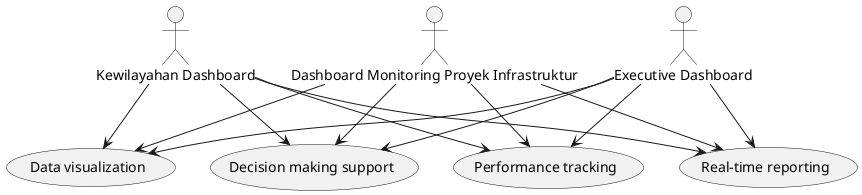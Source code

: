 @startuml dashboard_apps
:Kewilayahan Dashboard: as KewilayahanDashboard
:Dashboard Monitoring Proyek Infrastruktur: as DashboardMonitoringProyekInfrastruktur
:Executive Dashboard: as ExecutiveDashboard
(Performance tracking) as (Performancetracking)
(Real-time reporting) as (Real-timereporting)
(Data visualization) as (Datavisualization)
(Decision making support) as (Decisionmakingsupport)
KewilayahanDashboard --> (Performancetracking)
KewilayahanDashboard --> (Real-timereporting)
KewilayahanDashboard --> (Datavisualization)
KewilayahanDashboard --> (Decisionmakingsupport)
DashboardMonitoringProyekInfrastruktur --> (Performancetracking)
DashboardMonitoringProyekInfrastruktur --> (Real-timereporting)
DashboardMonitoringProyekInfrastruktur --> (Datavisualization)
DashboardMonitoringProyekInfrastruktur --> (Decisionmakingsupport)
ExecutiveDashboard --> (Performancetracking)
ExecutiveDashboard --> (Real-timereporting)
ExecutiveDashboard --> (Datavisualization)
ExecutiveDashboard --> (Decisionmakingsupport)
@enduml
